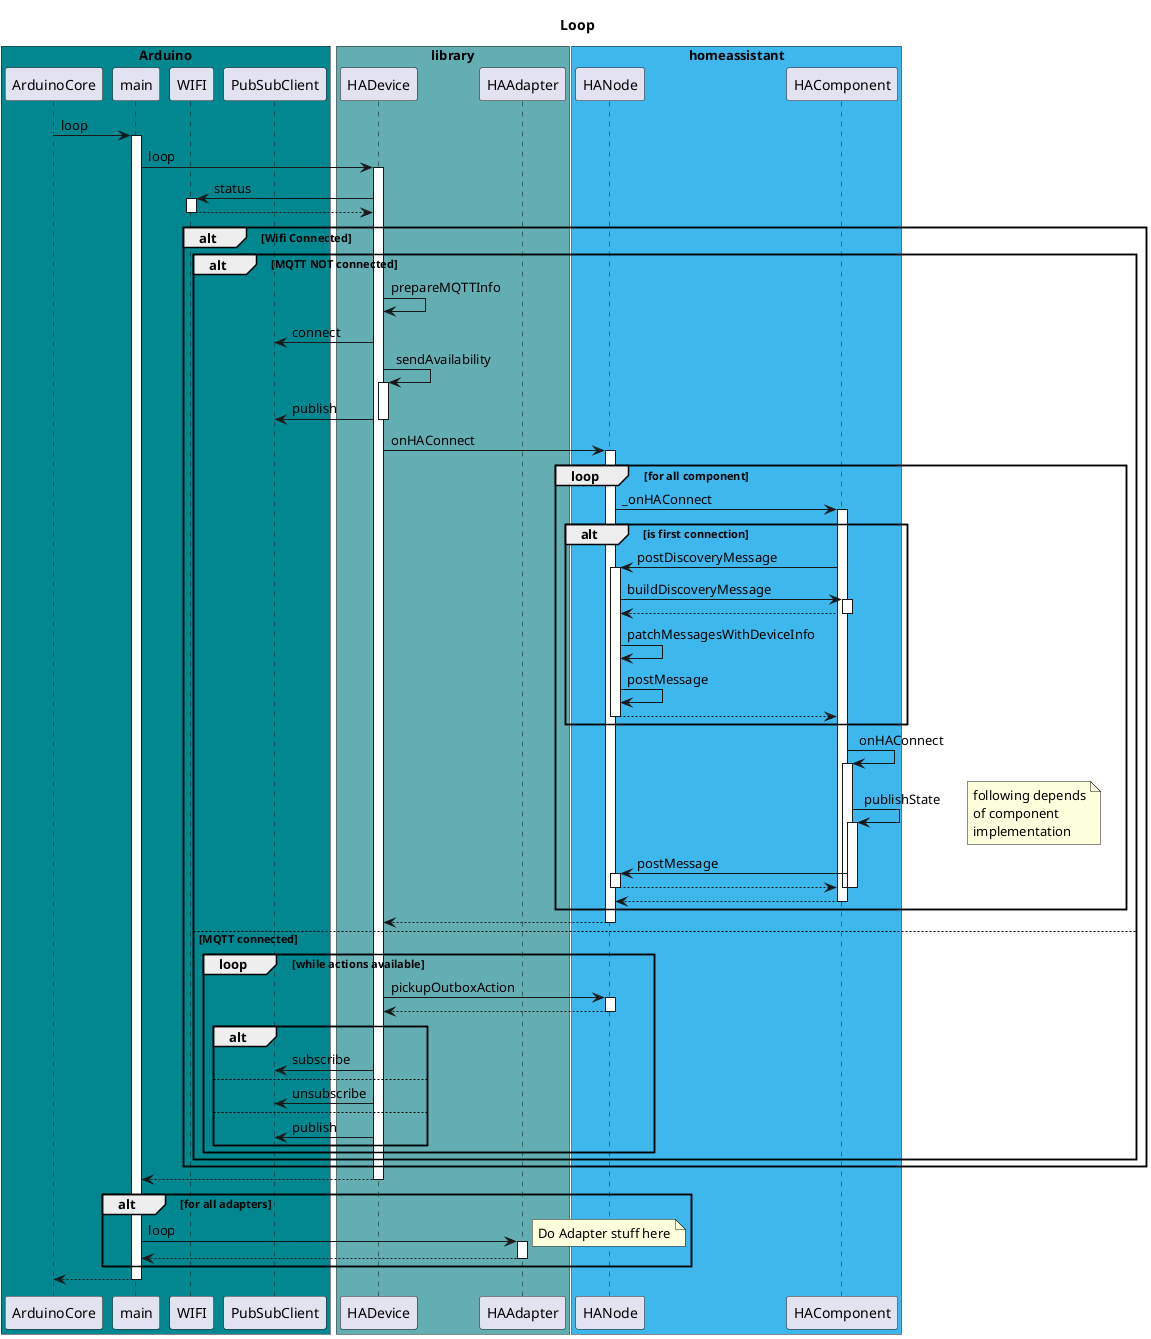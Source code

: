 @startuml
title Loop

box "Arduino" #00878F
participant ArduinoCore
participant main
participant WIFI
participant PubSubClient
end box

box "library" #62AEB2
participant HADevice
participant HAAdapter
end box

box "homeassistant" #3eb7ed
participant HANode
participant HAComponent
end box

ArduinoCore->main : loop
activate main

main->HADevice : loop
activate HADevice
HADevice->WIFI : status
activate WIFI
return

alt Wifi Connected

  alt MQTT NOT connected

    HADevice->HADevice:prepareMQTTInfo
    HADevice->PubSubClient:connect

    HADevice->HADevice:sendAvailability
    activate HADevice
    HADevice->PubSubClient:publish
    deactivate HADevice

    HADevice->HANode:onHAConnect
    activate HANode
    loop for all component
      HANode->HAComponent:_onHAConnect
      activate HAComponent
      alt is first connection
        HAComponent->HANode:postDiscoveryMessage
        activate HANode
        HANode->HAComponent:buildDiscoveryMessage
        activate HAComponent
        return
        HANode->HANode:patchMessagesWithDeviceInfo
        HANode->HANode:postMessage
        return
      end

      HAComponent->HAComponent:onHAConnect
      activate HAComponent
      
      HAComponent->HAComponent:publishState
      note right : following depends\nof component\nimplementation
      activate HAComponent
        HAComponent->HANode:postMessage
        activate HANode
         return
      deactivate HAComponent
      deactivate HAComponent
      
      HANode<--HAComponent:
      deactivate HAComponent
    end
    HADevice<--HANode:
    deactivate HANode

  else MQTT connected

    loop while actions available
      HADevice->HANode:pickupOutboxAction
      activate HANode
      HADevice<--HANode:
      deactivate HANode
      alt
        HADevice->PubSubClient:subscribe
      else
        HADevice->PubSubClient:unsubscribe
      else
        HADevice->PubSubClient:publish
      end
    end
  end
end

main<--HADevice:
deactivate HADevice

alt for all adapters
  main->HAAdapter : loop
  activate HAAdapter
  note right : Do Adapter stuff here
  return
end



ArduinoCore<--main :
deactivate main
@enduml